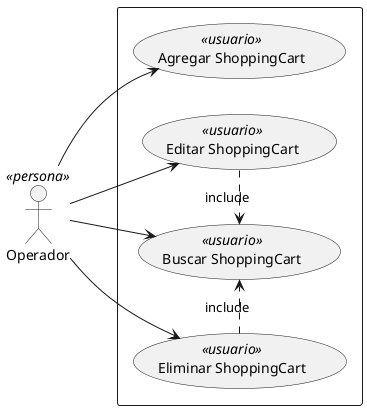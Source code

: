 @startuml
	left to right direction
	skinparam packageStyle rectangle
	Operador <<persona>> as Actor
	rectangle {
		(Agregar ShoppingCart) as CreateUC <<usuario>>
		(Editar ShoppingCart) as EditUC <<usuario>>
		(Buscar ShoppingCart) as SearchUC <<usuario>>
		(Eliminar ShoppingCart) as DeleteUC <<usuario>>
		Actor -> CreateUC
		Actor -> EditUC
		Actor -> SearchUC
		Actor --> DeleteUC
		EditUC .> SearchUC : include
		DeleteUC .> SearchUC : include
	}
@enduml
